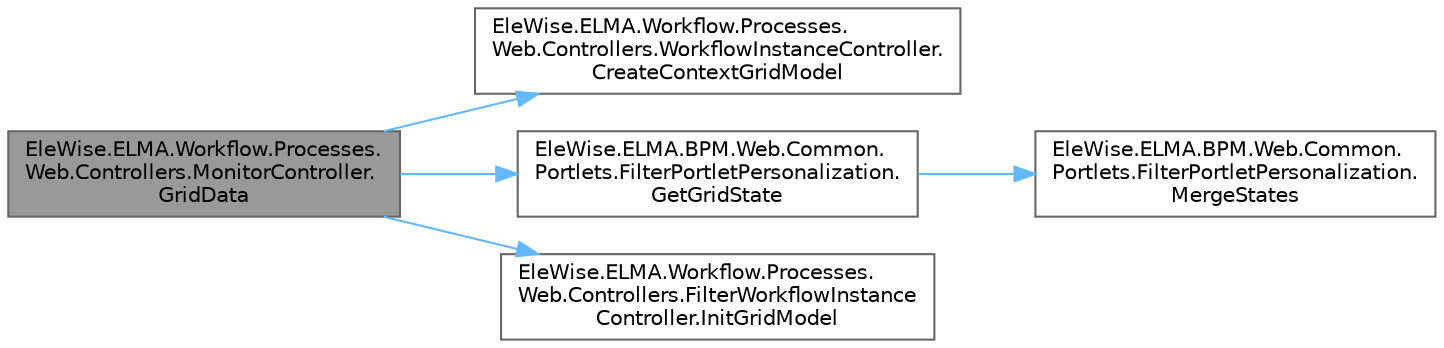 digraph "EleWise.ELMA.Workflow.Processes.Web.Controllers.MonitorController.GridData"
{
 // LATEX_PDF_SIZE
  bgcolor="transparent";
  edge [fontname=Helvetica,fontsize=10,labelfontname=Helvetica,labelfontsize=10];
  node [fontname=Helvetica,fontsize=10,shape=box,height=0.2,width=0.4];
  rankdir="LR";
  Node1 [id="Node000001",label="EleWise.ELMA.Workflow.Processes.\lWeb.Controllers.MonitorController.\lGridData",height=0.2,width=0.4,color="gray40", fillcolor="grey60", style="filled", fontcolor="black",tooltip="Таблица экземпляров с фильтрацией"];
  Node1 -> Node2 [id="edge1_Node000001_Node000002",color="steelblue1",style="solid",tooltip=" "];
  Node2 [id="Node000002",label="EleWise.ELMA.Workflow.Processes.\lWeb.Controllers.WorkflowInstanceController.\lCreateContextGridModel",height=0.2,width=0.4,color="grey40", fillcolor="white", style="filled",URL="$class_ele_wise_1_1_e_l_m_a_1_1_workflow_1_1_processes_1_1_web_1_1_controllers_1_1_workflow_instance_controller.html#ae011dc3b3e7b36c53680bf2096c3ce8f",tooltip=" "];
  Node1 -> Node3 [id="edge2_Node000001_Node000003",color="steelblue1",style="solid",tooltip=" "];
  Node3 [id="Node000003",label="EleWise.ELMA.BPM.Web.Common.\lPortlets.FilterPortletPersonalization.\lGetGridState",height=0.2,width=0.4,color="grey40", fillcolor="white", style="filled",URL="$class_ele_wise_1_1_e_l_m_a_1_1_b_p_m_1_1_web_1_1_common_1_1_portlets_1_1_filter_portlet_personalization.html#aac6b3f15de5e9e19fe9db49ac5e4dd28",tooltip=" "];
  Node3 -> Node4 [id="edge3_Node000003_Node000004",color="steelblue1",style="solid",tooltip=" "];
  Node4 [id="Node000004",label="EleWise.ELMA.BPM.Web.Common.\lPortlets.FilterPortletPersonalization.\lMergeStates",height=0.2,width=0.4,color="grey40", fillcolor="white", style="filled",URL="$class_ele_wise_1_1_e_l_m_a_1_1_b_p_m_1_1_web_1_1_common_1_1_portlets_1_1_filter_portlet_personalization.html#ade9351a8f55b235e46d41fac110dd024",tooltip=" "];
  Node1 -> Node5 [id="edge4_Node000001_Node000005",color="steelblue1",style="solid",tooltip=" "];
  Node5 [id="Node000005",label="EleWise.ELMA.Workflow.Processes.\lWeb.Controllers.FilterWorkflowInstance\lController.InitGridModel",height=0.2,width=0.4,color="grey40", fillcolor="white", style="filled",URL="$class_ele_wise_1_1_e_l_m_a_1_1_workflow_1_1_processes_1_1_web_1_1_controllers_1_1_filter_workflow_instance_controller.html#ad241ec640dd5aa0daf389bcff3f3d3b6",tooltip="Инициализацймя модели таблицы для отображения"];
}

